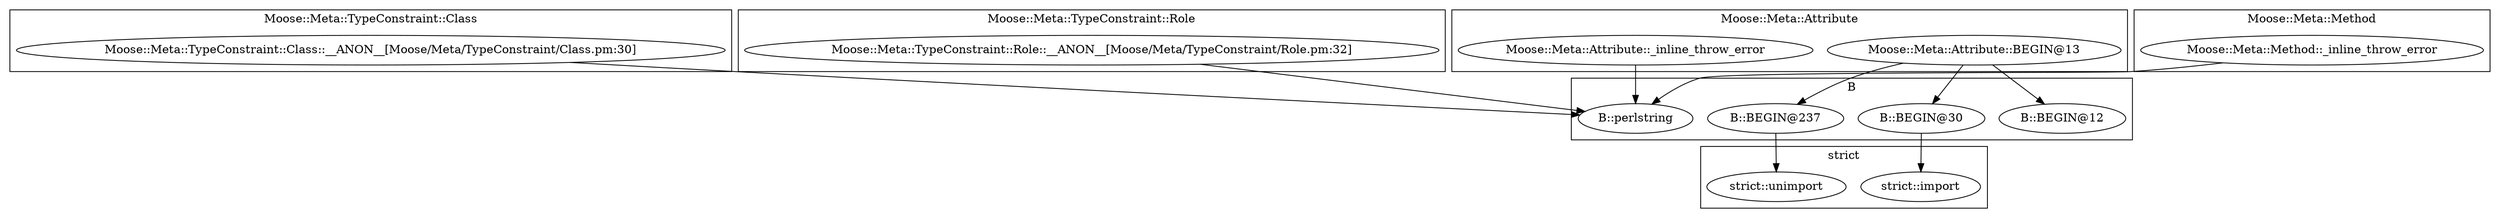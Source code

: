 digraph {
graph [overlap=false]
subgraph cluster_B {
	label="B";
	"B::BEGIN@30";
	"B::BEGIN@237";
	"B::BEGIN@12";
	"B::perlstring";
}
subgraph cluster_Moose_Meta_TypeConstraint_Class {
	label="Moose::Meta::TypeConstraint::Class";
	"Moose::Meta::TypeConstraint::Class::__ANON__[Moose/Meta/TypeConstraint/Class.pm:30]";
}
subgraph cluster_Moose_Meta_TypeConstraint_Role {
	label="Moose::Meta::TypeConstraint::Role";
	"Moose::Meta::TypeConstraint::Role::__ANON__[Moose/Meta/TypeConstraint/Role.pm:32]";
}
subgraph cluster_Moose_Meta_Attribute {
	label="Moose::Meta::Attribute";
	"Moose::Meta::Attribute::_inline_throw_error";
	"Moose::Meta::Attribute::BEGIN@13";
}
subgraph cluster_strict {
	label="strict";
	"strict::import";
	"strict::unimport";
}
subgraph cluster_Moose_Meta_Method {
	label="Moose::Meta::Method";
	"Moose::Meta::Method::_inline_throw_error";
}
"Moose::Meta::Attribute::_inline_throw_error" -> "B::perlstring";
"Moose::Meta::TypeConstraint::Class::__ANON__[Moose/Meta/TypeConstraint/Class.pm:30]" -> "B::perlstring";
"Moose::Meta::Method::_inline_throw_error" -> "B::perlstring";
"Moose::Meta::TypeConstraint::Role::__ANON__[Moose/Meta/TypeConstraint/Role.pm:32]" -> "B::perlstring";
"Moose::Meta::Attribute::BEGIN@13" -> "B::BEGIN@12";
"B::BEGIN@237" -> "strict::unimport";
"Moose::Meta::Attribute::BEGIN@13" -> "B::BEGIN@30";
"B::BEGIN@30" -> "strict::import";
"Moose::Meta::Attribute::BEGIN@13" -> "B::BEGIN@237";
}
